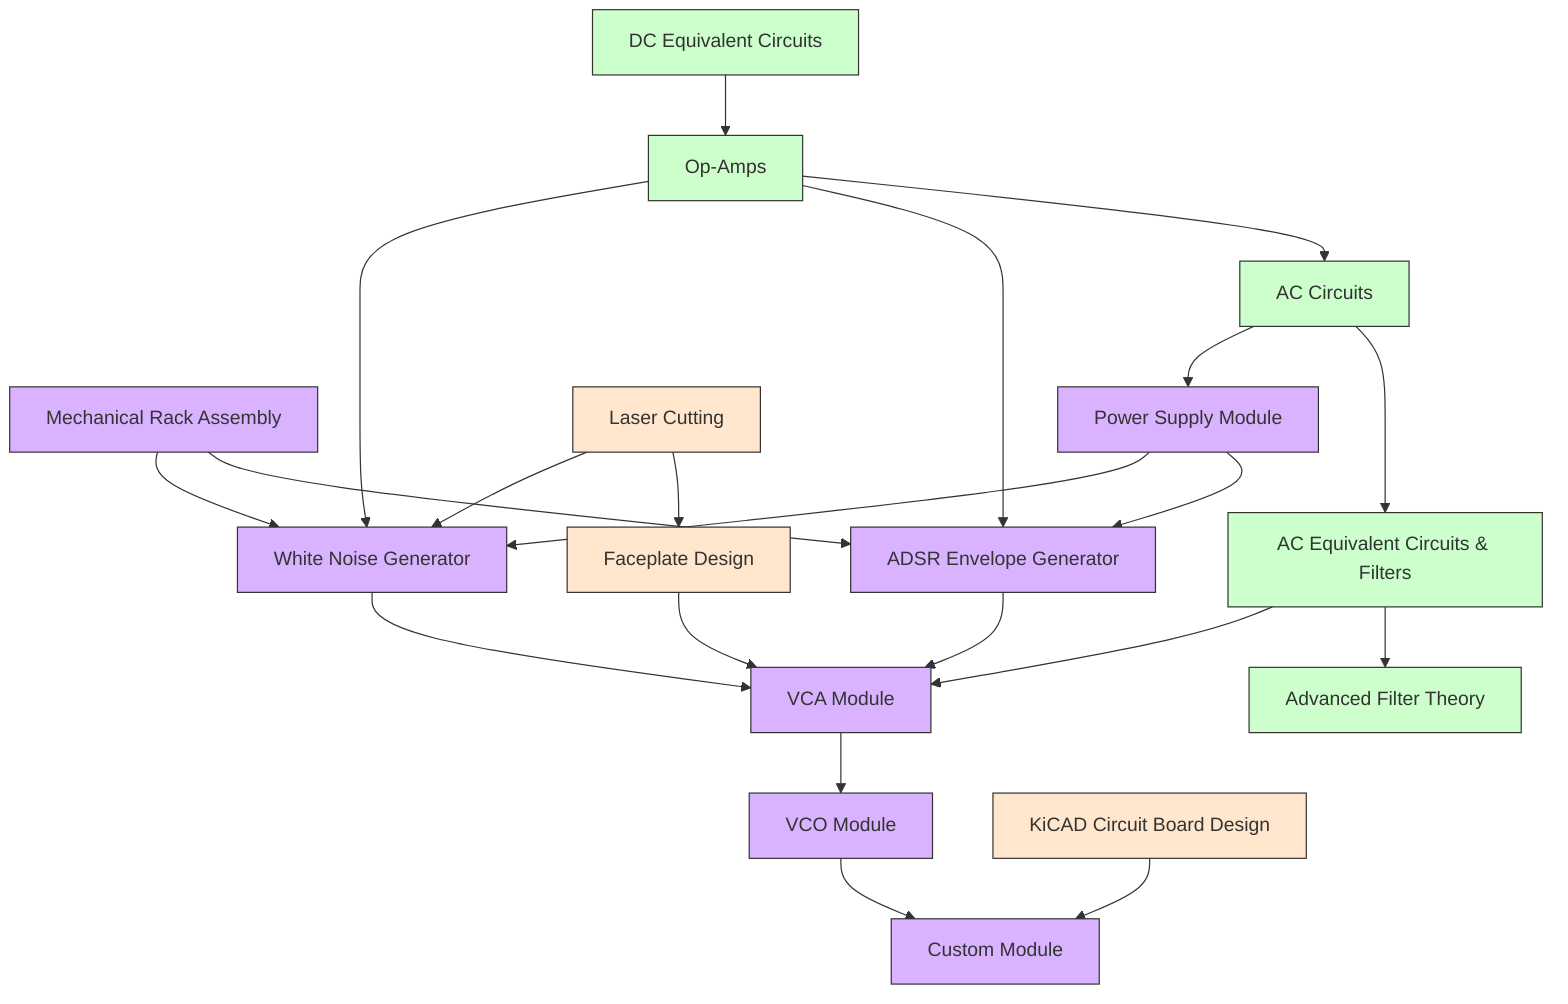 graph TD
    %% Project Modules
    RACK[Mechanical Rack Assembly]:::project
    PSU[Power Supply Module]:::project
    NOISE[White Noise Generator]:::project
    ADSR[ADSR Envelope Generator]:::project
    VCA[VCA Module]:::project
    VCO[VCO Module]:::project
    CUSTOM[Custom Module]:::project

    %% Conceptual Foundations
    DC[DC Equivalent Circuits]:::concept
    OPAMP[Op-Amps]:::concept
    AC[AC Circuits]:::concept
    FILTERS[AC Equivalent Circuits & Filters]:::concept
    ADVFILTER[Advanced Filter Theory]:::concept

    %% Tools
    KICAD[KiCAD Circuit Board Design]:::tool
    LASER[Laser Cutting]:::tool
    FACEPLATE[Faceplate Design]:::tool

    %% Project Dependencies
    RACK --> NOISE
    PSU --> NOISE
    RACK --> ADSR
    PSU --> ADSR
    NOISE --> VCA
    ADSR --> VCA
    VCA --> VCO
    VCO --> CUSTOM
    KICAD --> CUSTOM

    %% Concept Dependencies
    DC --> OPAMP
    OPAMP --> NOISE
    OPAMP --> ADSR
    OPAMP --> AC
    AC --> PSU
    AC --> FILTERS
    FILTERS --> VCA
    FILTERS --> ADVFILTER

    %% Tool dependencies
    LASER --> NOISE
    LASER --> FACEPLATE
    FACEPLATE --> VCA

    classDef project fill:#d9b3ff,stroke:#333;
    classDef concept fill:#ccffcc,stroke:#333;
    classDef tool fill:#ffe6cc,stroke:#333;

    %% Clickable links to README.md files
    click RACK "https://github.com/elandahl/eurorack-course/blob/main/project/01-mechanical-rack/README.md"
    click PSU "https://github.com/elandahl/eurorack-course/blob/main/project/02-power-supply/README.md"
    click NOISE "https://github.com/elandahl/eurorack-course/blob/main/project/03-white-noise-generator/README.md"
    click ADSR "https://github.com/elandahl/eurorack-course/blob/main/project/04-adsr/README.md"
    click VCA "https://github.com/elandahl/eurorack-course/blob/main/project/05-vca/README.md"
    click VCO "https://github.com/elandahl/eurorack-course/blob/main/project/06-vco/README.md"
    click CUSTOM "https://github.com/elandahl/eurorack-course/blob/main/project/07-custom-module/README.md"
    click KICAD "https://github.com/elandahl/eurorack-course/blob/main/project/kicad-board-design/README.md"
    click DC "https://github.com/elandahl/eurorack-course/blob/main/content/01-dc-equivalent-circuits/README.md"
    click OPAMP "https://github.com/elandahl/eurorack-course/blob/main/content/02-op-amps/README.md"
    click AC "https://github.com/elandahl/eurorack-course/blob/main/content/03-ac-circuits/README.md"
    click FILTERS "https://github.com/elandahl/eurorack-course/blob/main/content/04-ac-equivalent-circuits-and-filters/README.md"
    click ADVFILTER "https://github.com/elandahl/eurorack-course/blob/main/content/05-advanced-filter-theory/README.md"
    click LASER "https://github.com/elandahl/eurorack-course/blob/main/tools/laser-cutting/README.md"
    click FACEPLATE "https://github.com/elandahl/eurorack-course/blob/main/tools/faceplate-design/README.md"